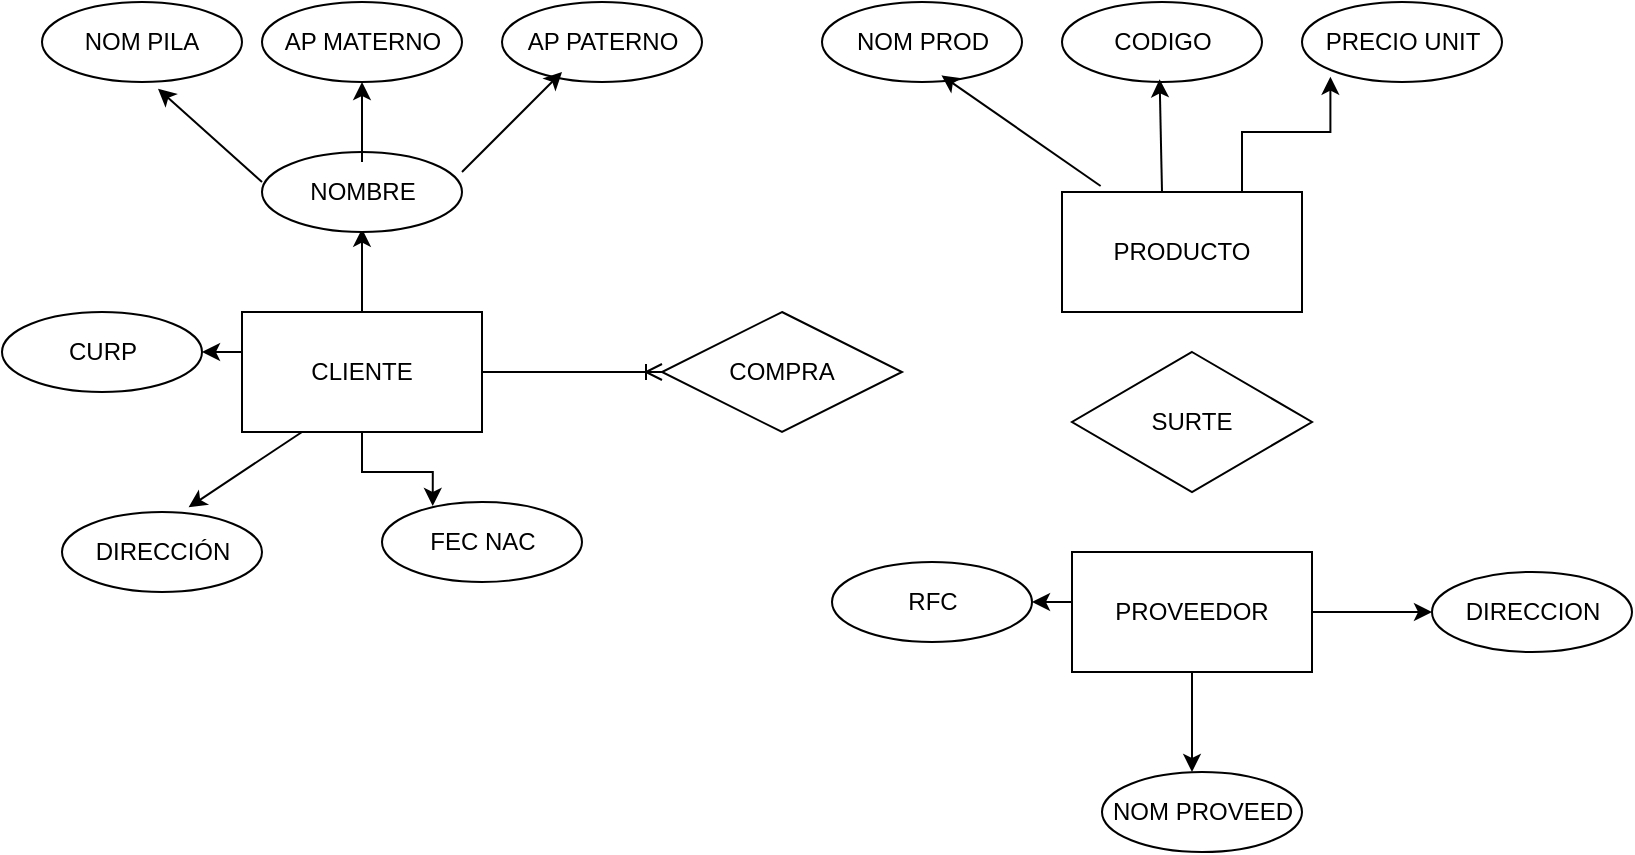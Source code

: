 <mxfile version="20.5.1" type="device"><diagram id="hKeeuSJjULdaB1Cr73dS" name="Página-1"><mxGraphModel dx="1630" dy="475" grid="1" gridSize="10" guides="1" tooltips="1" connect="1" arrows="1" fold="1" page="1" pageScale="1" pageWidth="827" pageHeight="1169" math="0" shadow="0"><root><mxCell id="0"/><mxCell id="1" parent="0"/><mxCell id="4L7AD1hpoLRd90GDNVNG-19" style="edgeStyle=orthogonalEdgeStyle;rounded=0;orthogonalLoop=1;jettySize=auto;html=1;exitX=0.5;exitY=0;exitDx=0;exitDy=0;entryX=0.5;entryY=1.111;entryDx=0;entryDy=0;entryPerimeter=0;" edge="1" parent="1" source="4L7AD1hpoLRd90GDNVNG-1" target="4L7AD1hpoLRd90GDNVNG-4"><mxGeometry relative="1" as="geometry"/></mxCell><mxCell id="4L7AD1hpoLRd90GDNVNG-28" style="edgeStyle=orthogonalEdgeStyle;rounded=0;orthogonalLoop=1;jettySize=auto;html=1;exitX=0.5;exitY=1;exitDx=0;exitDy=0;entryX=0.192;entryY=-0.1;entryDx=0;entryDy=0;entryPerimeter=0;" edge="1" parent="1" source="4L7AD1hpoLRd90GDNVNG-1" target="4L7AD1hpoLRd90GDNVNG-25"><mxGeometry relative="1" as="geometry"/></mxCell><mxCell id="4L7AD1hpoLRd90GDNVNG-1" value="CLIENTE" style="rounded=0;whiteSpace=wrap;html=1;" vertex="1" parent="1"><mxGeometry x="110" y="180" width="120" height="60" as="geometry"/></mxCell><mxCell id="4L7AD1hpoLRd90GDNVNG-3" value="" style="ellipse;whiteSpace=wrap;html=1;" vertex="1" parent="1"><mxGeometry x="120" y="100" width="100" height="40" as="geometry"/></mxCell><mxCell id="4L7AD1hpoLRd90GDNVNG-17" style="edgeStyle=orthogonalEdgeStyle;rounded=0;orthogonalLoop=1;jettySize=auto;html=1;entryX=0.5;entryY=1;entryDx=0;entryDy=0;" edge="1" parent="1" source="4L7AD1hpoLRd90GDNVNG-4" target="4L7AD1hpoLRd90GDNVNG-5"><mxGeometry relative="1" as="geometry"/></mxCell><mxCell id="4L7AD1hpoLRd90GDNVNG-4" value="NOMBRE" style="text;html=1;resizable=0;autosize=1;align=center;verticalAlign=middle;points=[];fillColor=none;strokeColor=none;rounded=0;" vertex="1" parent="1"><mxGeometry x="130" y="105" width="80" height="30" as="geometry"/></mxCell><mxCell id="4L7AD1hpoLRd90GDNVNG-5" value="" style="ellipse;whiteSpace=wrap;html=1;rotation=0;" vertex="1" parent="1"><mxGeometry x="120" y="25" width="100" height="40" as="geometry"/></mxCell><mxCell id="4L7AD1hpoLRd90GDNVNG-6" value="AP MATERNO" style="text;html=1;resizable=0;autosize=1;align=center;verticalAlign=middle;points=[];fillColor=none;strokeColor=none;rounded=0;" vertex="1" parent="1"><mxGeometry x="120" y="30" width="100" height="30" as="geometry"/></mxCell><mxCell id="4L7AD1hpoLRd90GDNVNG-7" value="NOM PILA" style="ellipse;whiteSpace=wrap;html=1;" vertex="1" parent="1"><mxGeometry x="10" y="25" width="100" height="40" as="geometry"/></mxCell><mxCell id="4L7AD1hpoLRd90GDNVNG-9" value="" style="ellipse;whiteSpace=wrap;html=1;" vertex="1" parent="1"><mxGeometry x="240" y="25" width="100" height="40" as="geometry"/></mxCell><mxCell id="4L7AD1hpoLRd90GDNVNG-10" value="AP PATERNO" style="text;html=1;resizable=0;autosize=1;align=center;verticalAlign=middle;points=[];fillColor=none;strokeColor=none;rounded=0;" vertex="1" parent="1"><mxGeometry x="240" y="30" width="100" height="30" as="geometry"/></mxCell><mxCell id="4L7AD1hpoLRd90GDNVNG-11" value="" style="endArrow=classic;html=1;rounded=0;" edge="1" parent="1"><mxGeometry width="50" height="50" relative="1" as="geometry"><mxPoint x="220" y="110" as="sourcePoint"/><mxPoint x="270" y="60" as="targetPoint"/></mxGeometry></mxCell><mxCell id="4L7AD1hpoLRd90GDNVNG-14" value="" style="endArrow=classic;html=1;rounded=0;entryX=0.58;entryY=1.083;entryDx=0;entryDy=0;entryPerimeter=0;" edge="1" parent="1" target="4L7AD1hpoLRd90GDNVNG-7"><mxGeometry width="50" height="50" relative="1" as="geometry"><mxPoint x="120" y="115" as="sourcePoint"/><mxPoint x="170" y="65" as="targetPoint"/></mxGeometry></mxCell><mxCell id="4L7AD1hpoLRd90GDNVNG-20" value="" style="ellipse;whiteSpace=wrap;html=1;" vertex="1" parent="1"><mxGeometry x="-10" y="180" width="100" height="40" as="geometry"/></mxCell><mxCell id="4L7AD1hpoLRd90GDNVNG-21" value="CURP" style="text;html=1;resizable=0;autosize=1;align=center;verticalAlign=middle;points=[];fillColor=none;strokeColor=none;rounded=0;" vertex="1" parent="1"><mxGeometry x="10" y="185" width="60" height="30" as="geometry"/></mxCell><mxCell id="4L7AD1hpoLRd90GDNVNG-22" value="" style="ellipse;whiteSpace=wrap;html=1;" vertex="1" parent="1"><mxGeometry x="20" y="280" width="100" height="40" as="geometry"/></mxCell><mxCell id="4L7AD1hpoLRd90GDNVNG-23" value="DIRECCIÓN" style="text;html=1;resizable=0;autosize=1;align=center;verticalAlign=middle;points=[];fillColor=none;strokeColor=none;rounded=0;" vertex="1" parent="1"><mxGeometry x="25" y="285" width="90" height="30" as="geometry"/></mxCell><mxCell id="4L7AD1hpoLRd90GDNVNG-24" value="" style="ellipse;whiteSpace=wrap;html=1;" vertex="1" parent="1"><mxGeometry x="180" y="275" width="100" height="40" as="geometry"/></mxCell><mxCell id="4L7AD1hpoLRd90GDNVNG-25" value="FEC NAC" style="text;html=1;resizable=0;autosize=1;align=center;verticalAlign=middle;points=[];fillColor=none;strokeColor=none;rounded=0;" vertex="1" parent="1"><mxGeometry x="190" y="280" width="80" height="30" as="geometry"/></mxCell><mxCell id="4L7AD1hpoLRd90GDNVNG-26" value="" style="endArrow=classic;html=1;rounded=0;entryX=1;entryY=0.5;entryDx=0;entryDy=0;" edge="1" parent="1" target="4L7AD1hpoLRd90GDNVNG-20"><mxGeometry width="50" height="50" relative="1" as="geometry"><mxPoint x="110" y="200" as="sourcePoint"/><mxPoint x="160" y="150" as="targetPoint"/></mxGeometry></mxCell><mxCell id="4L7AD1hpoLRd90GDNVNG-29" value="" style="endArrow=classic;html=1;rounded=0;entryX=0.633;entryY=-0.058;entryDx=0;entryDy=0;entryPerimeter=0;" edge="1" parent="1" target="4L7AD1hpoLRd90GDNVNG-22"><mxGeometry width="50" height="50" relative="1" as="geometry"><mxPoint x="140" y="240" as="sourcePoint"/><mxPoint x="440" y="190" as="targetPoint"/><Array as="points"><mxPoint x="140" y="240"/></Array></mxGeometry></mxCell><mxCell id="4L7AD1hpoLRd90GDNVNG-43" style="edgeStyle=orthogonalEdgeStyle;rounded=0;orthogonalLoop=1;jettySize=auto;html=1;exitX=0.75;exitY=0;exitDx=0;exitDy=0;entryX=0.142;entryY=1.078;entryDx=0;entryDy=0;entryPerimeter=0;" edge="1" parent="1" source="4L7AD1hpoLRd90GDNVNG-30" target="4L7AD1hpoLRd90GDNVNG-37"><mxGeometry relative="1" as="geometry"/></mxCell><mxCell id="4L7AD1hpoLRd90GDNVNG-30" value="PRODUCTO" style="rounded=0;whiteSpace=wrap;html=1;" vertex="1" parent="1"><mxGeometry x="520" y="120" width="120" height="60" as="geometry"/></mxCell><mxCell id="4L7AD1hpoLRd90GDNVNG-32" value="" style="ellipse;whiteSpace=wrap;html=1;" vertex="1" parent="1"><mxGeometry x="400" y="25" width="100" height="40" as="geometry"/></mxCell><mxCell id="4L7AD1hpoLRd90GDNVNG-33" value="NOM PROD" style="text;html=1;resizable=0;autosize=1;align=center;verticalAlign=middle;points=[];fillColor=none;strokeColor=none;rounded=0;" vertex="1" parent="1"><mxGeometry x="405" y="30" width="90" height="30" as="geometry"/></mxCell><mxCell id="4L7AD1hpoLRd90GDNVNG-34" value="" style="ellipse;whiteSpace=wrap;html=1;" vertex="1" parent="1"><mxGeometry x="520" y="25" width="100" height="40" as="geometry"/></mxCell><mxCell id="4L7AD1hpoLRd90GDNVNG-35" value="CODIGO" style="text;html=1;resizable=0;autosize=1;align=center;verticalAlign=middle;points=[];fillColor=none;strokeColor=none;rounded=0;" vertex="1" parent="1"><mxGeometry x="535" y="30" width="70" height="30" as="geometry"/></mxCell><mxCell id="4L7AD1hpoLRd90GDNVNG-36" value="" style="ellipse;whiteSpace=wrap;html=1;" vertex="1" parent="1"><mxGeometry x="640" y="25" width="100" height="40" as="geometry"/></mxCell><mxCell id="4L7AD1hpoLRd90GDNVNG-37" value="PRECIO UNIT" style="text;html=1;resizable=0;autosize=1;align=center;verticalAlign=middle;points=[];fillColor=none;strokeColor=none;rounded=0;" vertex="1" parent="1"><mxGeometry x="640" y="30" width="100" height="30" as="geometry"/></mxCell><mxCell id="4L7AD1hpoLRd90GDNVNG-39" value="" style="endArrow=classic;html=1;rounded=0;entryX=0.483;entryY=1.122;entryDx=0;entryDy=0;entryPerimeter=0;" edge="1" parent="1" target="4L7AD1hpoLRd90GDNVNG-35"><mxGeometry width="50" height="50" relative="1" as="geometry"><mxPoint x="570" y="120" as="sourcePoint"/><mxPoint x="620" y="70" as="targetPoint"/></mxGeometry></mxCell><mxCell id="4L7AD1hpoLRd90GDNVNG-44" value="" style="endArrow=classic;html=1;rounded=0;exitX=0.161;exitY=-0.05;exitDx=0;exitDy=0;exitPerimeter=0;entryX=0.608;entryY=1.056;entryDx=0;entryDy=0;entryPerimeter=0;" edge="1" parent="1" source="4L7AD1hpoLRd90GDNVNG-30" target="4L7AD1hpoLRd90GDNVNG-33"><mxGeometry width="50" height="50" relative="1" as="geometry"><mxPoint x="390" y="240" as="sourcePoint"/><mxPoint x="440" y="190" as="targetPoint"/></mxGeometry></mxCell><mxCell id="4L7AD1hpoLRd90GDNVNG-45" value="PROVEEDOR" style="rounded=0;whiteSpace=wrap;html=1;" vertex="1" parent="1"><mxGeometry x="525" y="300" width="120" height="60" as="geometry"/></mxCell><mxCell id="4L7AD1hpoLRd90GDNVNG-46" value="" style="endArrow=classic;html=1;rounded=0;entryX=1;entryY=0.5;entryDx=0;entryDy=0;" edge="1" parent="1"><mxGeometry width="50" height="50" relative="1" as="geometry"><mxPoint x="525" y="325" as="sourcePoint"/><mxPoint x="505" y="325" as="targetPoint"/></mxGeometry></mxCell><mxCell id="4L7AD1hpoLRd90GDNVNG-47" value="" style="ellipse;whiteSpace=wrap;html=1;" vertex="1" parent="1"><mxGeometry x="405" y="305" width="100" height="40" as="geometry"/></mxCell><mxCell id="4L7AD1hpoLRd90GDNVNG-48" value="RFC" style="text;html=1;resizable=0;autosize=1;align=center;verticalAlign=middle;points=[];fillColor=none;strokeColor=none;rounded=0;" vertex="1" parent="1"><mxGeometry x="430" y="310" width="50" height="30" as="geometry"/></mxCell><mxCell id="4L7AD1hpoLRd90GDNVNG-49" value="" style="ellipse;whiteSpace=wrap;html=1;" vertex="1" parent="1"><mxGeometry x="540" y="410" width="100" height="40" as="geometry"/></mxCell><mxCell id="4L7AD1hpoLRd90GDNVNG-50" value="NOM PROVEED" style="text;html=1;resizable=0;autosize=1;align=center;verticalAlign=middle;points=[];fillColor=none;strokeColor=none;rounded=0;" vertex="1" parent="1"><mxGeometry x="535" y="415" width="110" height="30" as="geometry"/></mxCell><mxCell id="4L7AD1hpoLRd90GDNVNG-51" value="" style="ellipse;whiteSpace=wrap;html=1;" vertex="1" parent="1"><mxGeometry x="705" y="310" width="100" height="40" as="geometry"/></mxCell><mxCell id="4L7AD1hpoLRd90GDNVNG-52" value="DIRECCION" style="text;html=1;resizable=0;autosize=1;align=center;verticalAlign=middle;points=[];fillColor=none;strokeColor=none;rounded=0;" vertex="1" parent="1"><mxGeometry x="710" y="315" width="90" height="30" as="geometry"/></mxCell><mxCell id="4L7AD1hpoLRd90GDNVNG-53" value="" style="endArrow=classic;html=1;rounded=0;exitX=0.5;exitY=1;exitDx=0;exitDy=0;entryX=0.45;entryY=0;entryDx=0;entryDy=0;entryPerimeter=0;" edge="1" parent="1" source="4L7AD1hpoLRd90GDNVNG-45" target="4L7AD1hpoLRd90GDNVNG-49"><mxGeometry width="50" height="50" relative="1" as="geometry"><mxPoint x="395" y="270" as="sourcePoint"/><mxPoint x="445" y="220" as="targetPoint"/></mxGeometry></mxCell><mxCell id="4L7AD1hpoLRd90GDNVNG-54" value="" style="endArrow=classic;html=1;rounded=0;exitX=1;exitY=0.5;exitDx=0;exitDy=0;entryX=0;entryY=0.5;entryDx=0;entryDy=0;" edge="1" parent="1" source="4L7AD1hpoLRd90GDNVNG-45" target="4L7AD1hpoLRd90GDNVNG-51"><mxGeometry width="50" height="50" relative="1" as="geometry"><mxPoint x="395" y="270" as="sourcePoint"/><mxPoint x="445" y="220" as="targetPoint"/></mxGeometry></mxCell><mxCell id="4L7AD1hpoLRd90GDNVNG-55" value="COMPRA" style="shape=rhombus;perimeter=rhombusPerimeter;whiteSpace=wrap;html=1;align=center;" vertex="1" parent="1"><mxGeometry x="320" y="180" width="120" height="60" as="geometry"/></mxCell><mxCell id="4L7AD1hpoLRd90GDNVNG-60" value="SURTE" style="shape=rhombus;perimeter=rhombusPerimeter;whiteSpace=wrap;html=1;align=center;" vertex="1" parent="1"><mxGeometry x="525" y="200" width="120" height="70" as="geometry"/></mxCell><mxCell id="4L7AD1hpoLRd90GDNVNG-74" value="" style="edgeStyle=entityRelationEdgeStyle;fontSize=12;html=1;endArrow=ERoneToMany;rounded=0;exitX=1;exitY=0.5;exitDx=0;exitDy=0;entryX=0;entryY=0.5;entryDx=0;entryDy=0;" edge="1" parent="1" source="4L7AD1hpoLRd90GDNVNG-1" target="4L7AD1hpoLRd90GDNVNG-55"><mxGeometry width="100" height="100" relative="1" as="geometry"><mxPoint x="360" y="260" as="sourcePoint"/><mxPoint x="460" y="160" as="targetPoint"/></mxGeometry></mxCell></root></mxGraphModel></diagram></mxfile>